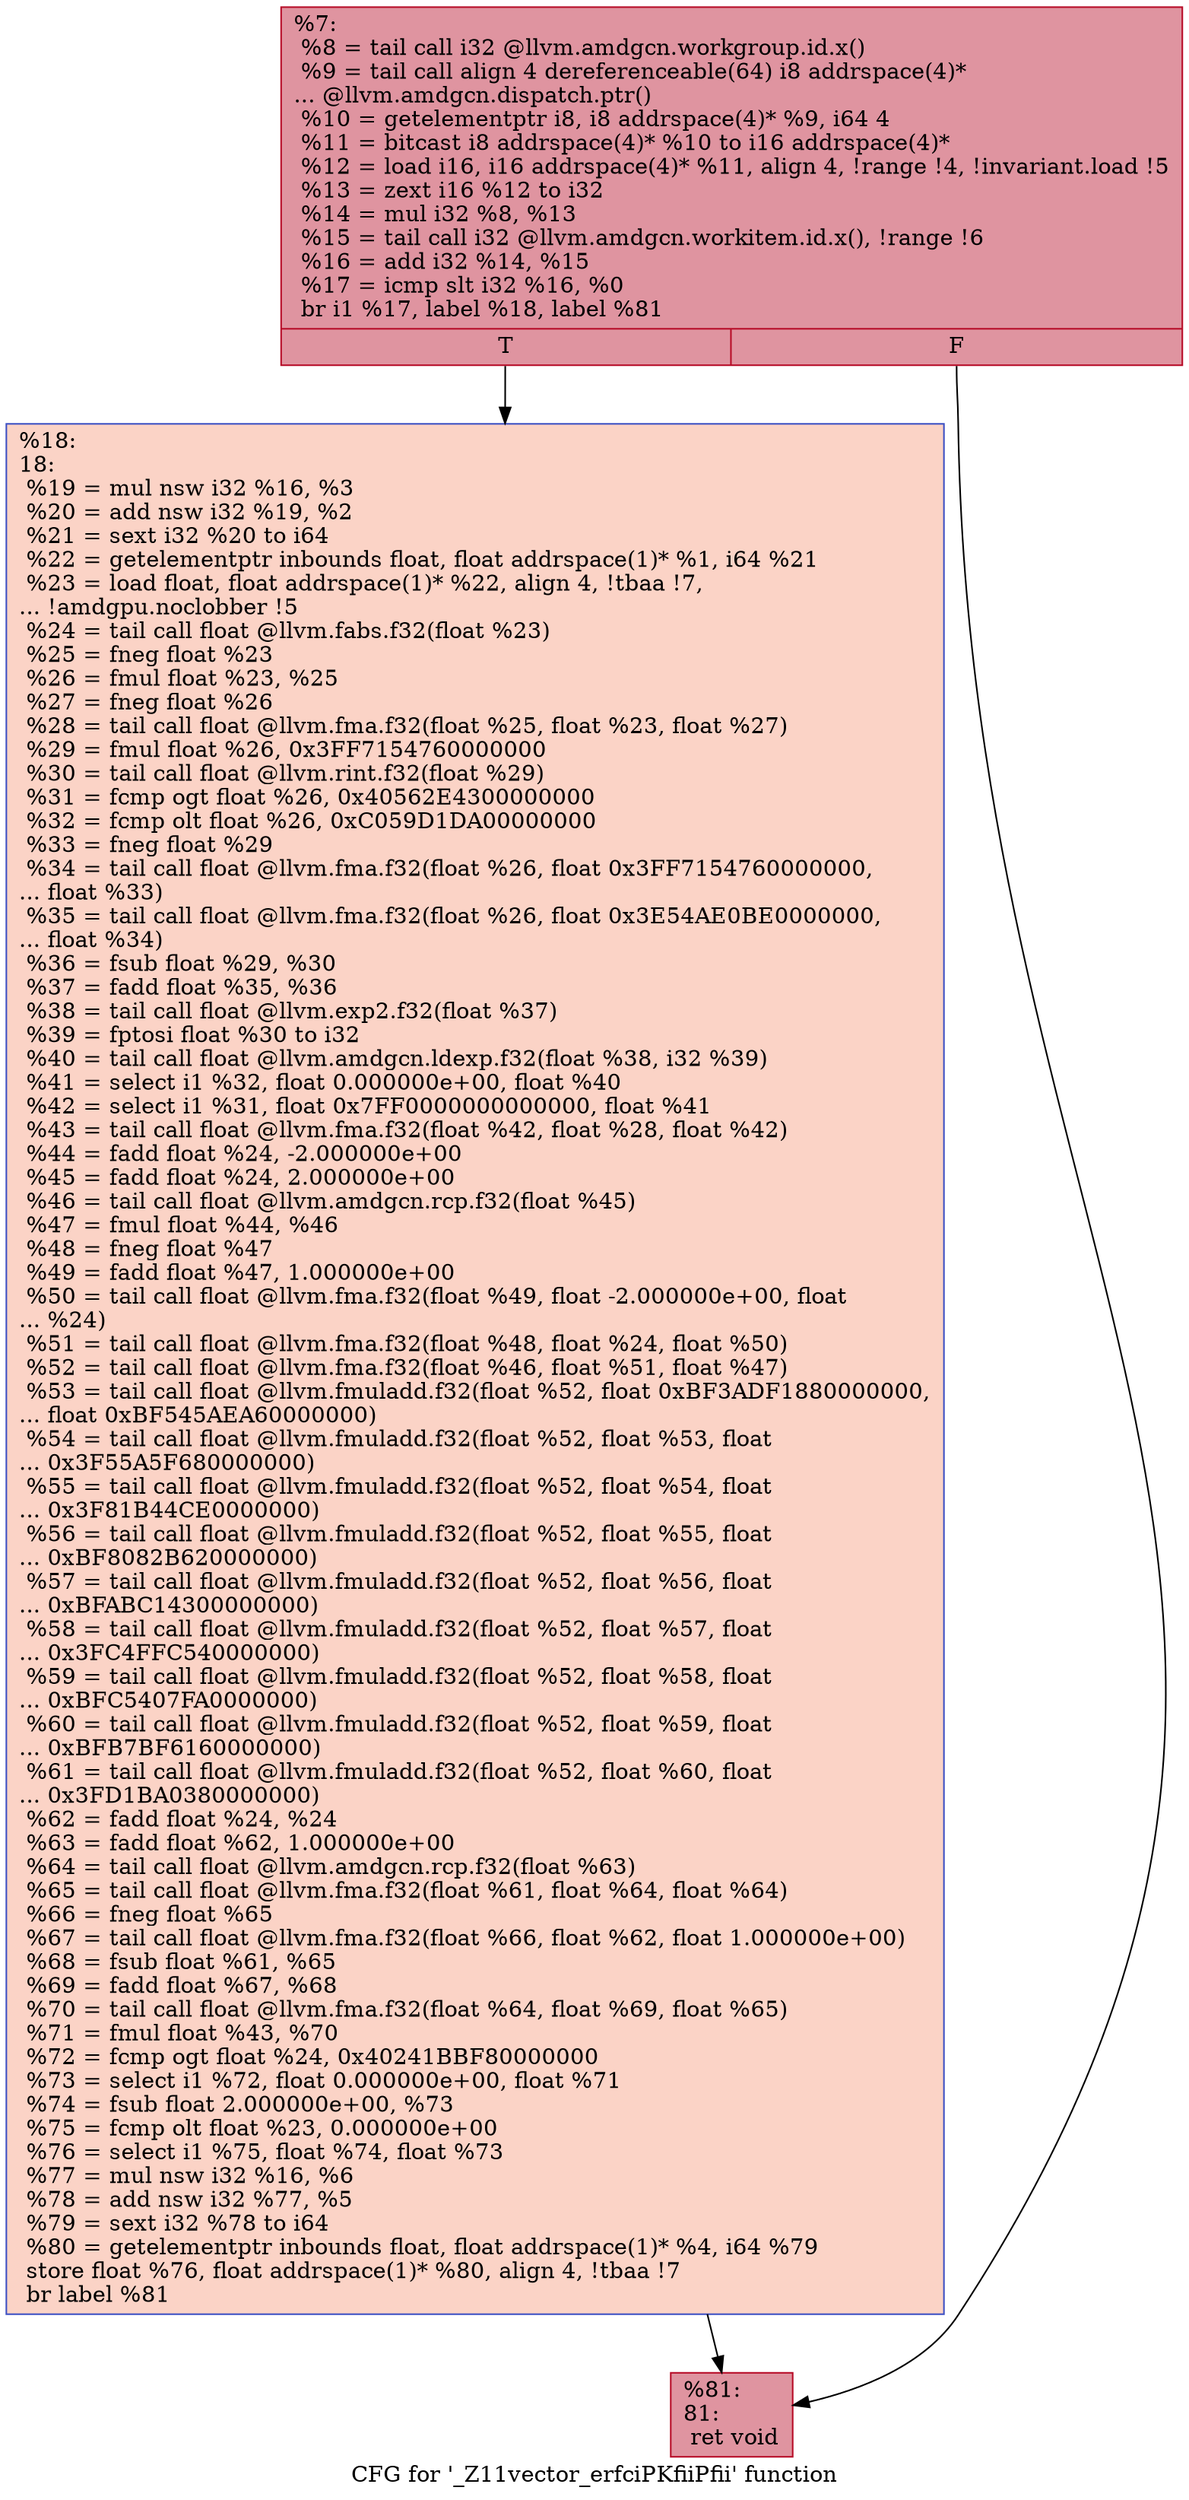 digraph "CFG for '_Z11vector_erfciPKfiiPfii' function" {
	label="CFG for '_Z11vector_erfciPKfiiPfii' function";

	Node0x4c80140 [shape=record,color="#b70d28ff", style=filled, fillcolor="#b70d2870",label="{%7:\l  %8 = tail call i32 @llvm.amdgcn.workgroup.id.x()\l  %9 = tail call align 4 dereferenceable(64) i8 addrspace(4)*\l... @llvm.amdgcn.dispatch.ptr()\l  %10 = getelementptr i8, i8 addrspace(4)* %9, i64 4\l  %11 = bitcast i8 addrspace(4)* %10 to i16 addrspace(4)*\l  %12 = load i16, i16 addrspace(4)* %11, align 4, !range !4, !invariant.load !5\l  %13 = zext i16 %12 to i32\l  %14 = mul i32 %8, %13\l  %15 = tail call i32 @llvm.amdgcn.workitem.id.x(), !range !6\l  %16 = add i32 %14, %15\l  %17 = icmp slt i32 %16, %0\l  br i1 %17, label %18, label %81\l|{<s0>T|<s1>F}}"];
	Node0x4c80140:s0 -> Node0x4c82070;
	Node0x4c80140:s1 -> Node0x4c82100;
	Node0x4c82070 [shape=record,color="#3d50c3ff", style=filled, fillcolor="#f59c7d70",label="{%18:\l18:                                               \l  %19 = mul nsw i32 %16, %3\l  %20 = add nsw i32 %19, %2\l  %21 = sext i32 %20 to i64\l  %22 = getelementptr inbounds float, float addrspace(1)* %1, i64 %21\l  %23 = load float, float addrspace(1)* %22, align 4, !tbaa !7,\l... !amdgpu.noclobber !5\l  %24 = tail call float @llvm.fabs.f32(float %23)\l  %25 = fneg float %23\l  %26 = fmul float %23, %25\l  %27 = fneg float %26\l  %28 = tail call float @llvm.fma.f32(float %25, float %23, float %27)\l  %29 = fmul float %26, 0x3FF7154760000000\l  %30 = tail call float @llvm.rint.f32(float %29)\l  %31 = fcmp ogt float %26, 0x40562E4300000000\l  %32 = fcmp olt float %26, 0xC059D1DA00000000\l  %33 = fneg float %29\l  %34 = tail call float @llvm.fma.f32(float %26, float 0x3FF7154760000000,\l... float %33)\l  %35 = tail call float @llvm.fma.f32(float %26, float 0x3E54AE0BE0000000,\l... float %34)\l  %36 = fsub float %29, %30\l  %37 = fadd float %35, %36\l  %38 = tail call float @llvm.exp2.f32(float %37)\l  %39 = fptosi float %30 to i32\l  %40 = tail call float @llvm.amdgcn.ldexp.f32(float %38, i32 %39)\l  %41 = select i1 %32, float 0.000000e+00, float %40\l  %42 = select i1 %31, float 0x7FF0000000000000, float %41\l  %43 = tail call float @llvm.fma.f32(float %42, float %28, float %42)\l  %44 = fadd float %24, -2.000000e+00\l  %45 = fadd float %24, 2.000000e+00\l  %46 = tail call float @llvm.amdgcn.rcp.f32(float %45)\l  %47 = fmul float %44, %46\l  %48 = fneg float %47\l  %49 = fadd float %47, 1.000000e+00\l  %50 = tail call float @llvm.fma.f32(float %49, float -2.000000e+00, float\l... %24)\l  %51 = tail call float @llvm.fma.f32(float %48, float %24, float %50)\l  %52 = tail call float @llvm.fma.f32(float %46, float %51, float %47)\l  %53 = tail call float @llvm.fmuladd.f32(float %52, float 0xBF3ADF1880000000,\l... float 0xBF545AEA60000000)\l  %54 = tail call float @llvm.fmuladd.f32(float %52, float %53, float\l... 0x3F55A5F680000000)\l  %55 = tail call float @llvm.fmuladd.f32(float %52, float %54, float\l... 0x3F81B44CE0000000)\l  %56 = tail call float @llvm.fmuladd.f32(float %52, float %55, float\l... 0xBF8082B620000000)\l  %57 = tail call float @llvm.fmuladd.f32(float %52, float %56, float\l... 0xBFABC14300000000)\l  %58 = tail call float @llvm.fmuladd.f32(float %52, float %57, float\l... 0x3FC4FFC540000000)\l  %59 = tail call float @llvm.fmuladd.f32(float %52, float %58, float\l... 0xBFC5407FA0000000)\l  %60 = tail call float @llvm.fmuladd.f32(float %52, float %59, float\l... 0xBFB7BF6160000000)\l  %61 = tail call float @llvm.fmuladd.f32(float %52, float %60, float\l... 0x3FD1BA0380000000)\l  %62 = fadd float %24, %24\l  %63 = fadd float %62, 1.000000e+00\l  %64 = tail call float @llvm.amdgcn.rcp.f32(float %63)\l  %65 = tail call float @llvm.fma.f32(float %61, float %64, float %64)\l  %66 = fneg float %65\l  %67 = tail call float @llvm.fma.f32(float %66, float %62, float 1.000000e+00)\l  %68 = fsub float %61, %65\l  %69 = fadd float %67, %68\l  %70 = tail call float @llvm.fma.f32(float %64, float %69, float %65)\l  %71 = fmul float %43, %70\l  %72 = fcmp ogt float %24, 0x40241BBF80000000\l  %73 = select i1 %72, float 0.000000e+00, float %71\l  %74 = fsub float 2.000000e+00, %73\l  %75 = fcmp olt float %23, 0.000000e+00\l  %76 = select i1 %75, float %74, float %73\l  %77 = mul nsw i32 %16, %6\l  %78 = add nsw i32 %77, %5\l  %79 = sext i32 %78 to i64\l  %80 = getelementptr inbounds float, float addrspace(1)* %4, i64 %79\l  store float %76, float addrspace(1)* %80, align 4, !tbaa !7\l  br label %81\l}"];
	Node0x4c82070 -> Node0x4c82100;
	Node0x4c82100 [shape=record,color="#b70d28ff", style=filled, fillcolor="#b70d2870",label="{%81:\l81:                                               \l  ret void\l}"];
}
